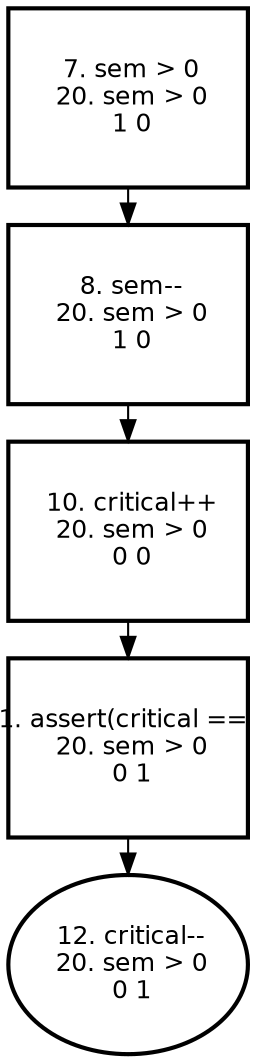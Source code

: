 digraph "" {
  graph [size="16,12",ranksep=.25];               
  node [shape=box,fontname=Helvetica,fontsize=12];
  node [width=1.6,height=1.2,fixedsize=true];     
 0 [label=" 7. sem > 0\n 20. sem > 0\n 1 0\n" style = bold ];
 1 [label=" 8. sem--\n 20. sem > 0\n 1 0\n" style = bold ];
 2 [label=" 10. critical++\n 20. sem > 0\n 0 0\n" style = bold ];
 3 [label=" 11. assert(critical == 1)\n 20. sem > 0\n 0 1\n" style = bold ];
 4 [label=" 12. critical--\n 20. sem > 0\n 0 1\n" shape = ellipse  style = bold ];
 0 -> 1;
 1 -> 2;
 2 -> 3;
 3 -> 4;
}
